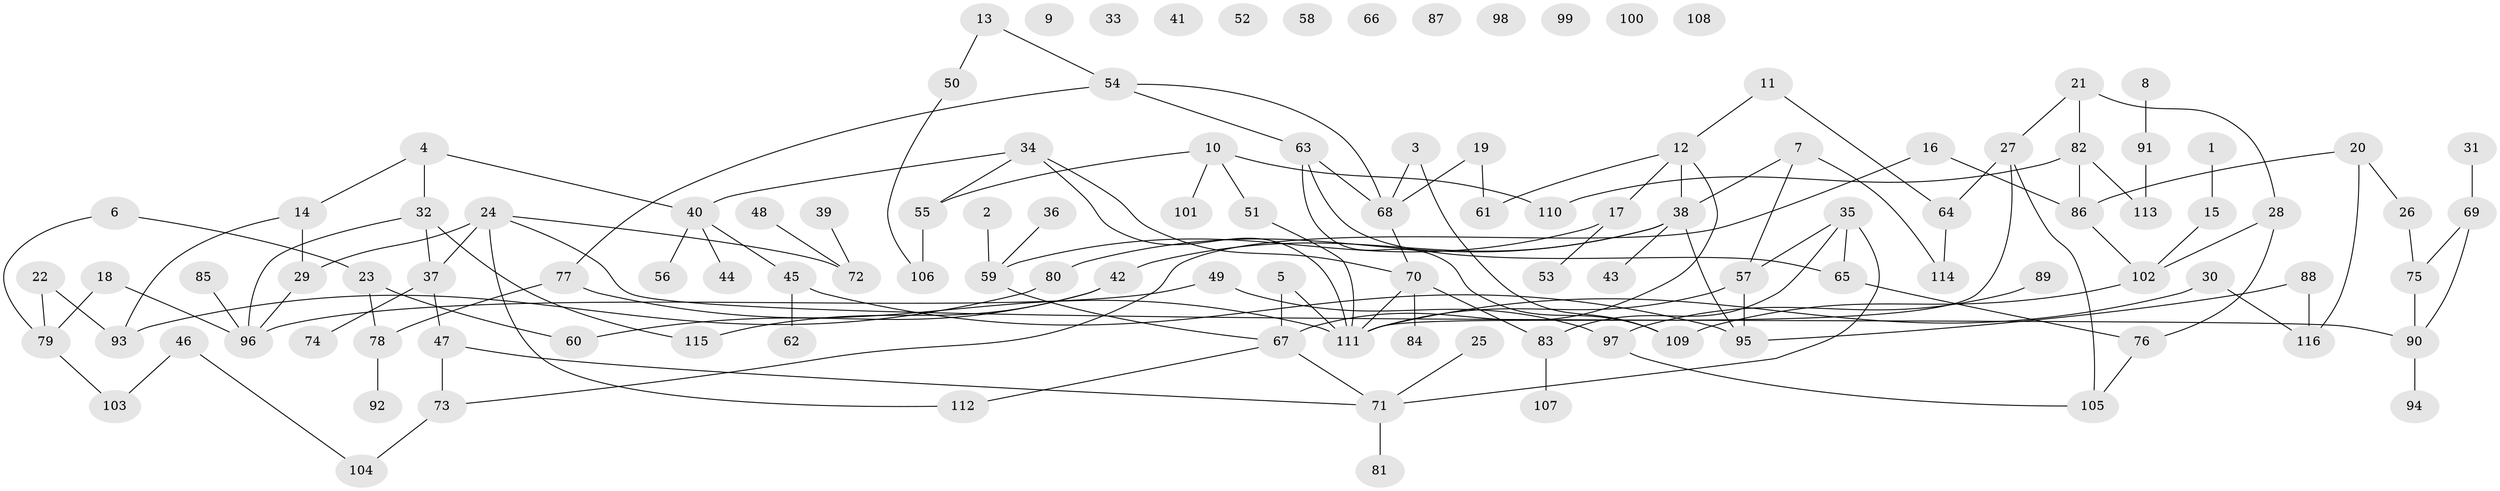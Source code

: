 // coarse degree distribution, {1: 0.2413793103448276, 2: 0.1896551724137931, 0: 0.1896551724137931, 4: 0.15517241379310345, 5: 0.05172413793103448, 7: 0.05172413793103448, 3: 0.06896551724137931, 6: 0.034482758620689655, 8: 0.017241379310344827}
// Generated by graph-tools (version 1.1) at 2025/42/03/04/25 21:42:45]
// undirected, 116 vertices, 141 edges
graph export_dot {
graph [start="1"]
  node [color=gray90,style=filled];
  1;
  2;
  3;
  4;
  5;
  6;
  7;
  8;
  9;
  10;
  11;
  12;
  13;
  14;
  15;
  16;
  17;
  18;
  19;
  20;
  21;
  22;
  23;
  24;
  25;
  26;
  27;
  28;
  29;
  30;
  31;
  32;
  33;
  34;
  35;
  36;
  37;
  38;
  39;
  40;
  41;
  42;
  43;
  44;
  45;
  46;
  47;
  48;
  49;
  50;
  51;
  52;
  53;
  54;
  55;
  56;
  57;
  58;
  59;
  60;
  61;
  62;
  63;
  64;
  65;
  66;
  67;
  68;
  69;
  70;
  71;
  72;
  73;
  74;
  75;
  76;
  77;
  78;
  79;
  80;
  81;
  82;
  83;
  84;
  85;
  86;
  87;
  88;
  89;
  90;
  91;
  92;
  93;
  94;
  95;
  96;
  97;
  98;
  99;
  100;
  101;
  102;
  103;
  104;
  105;
  106;
  107;
  108;
  109;
  110;
  111;
  112;
  113;
  114;
  115;
  116;
  1 -- 15;
  2 -- 59;
  3 -- 68;
  3 -- 109;
  4 -- 14;
  4 -- 32;
  4 -- 40;
  5 -- 67;
  5 -- 111;
  6 -- 23;
  6 -- 79;
  7 -- 38;
  7 -- 57;
  7 -- 114;
  8 -- 91;
  10 -- 51;
  10 -- 55;
  10 -- 101;
  10 -- 110;
  11 -- 12;
  11 -- 64;
  12 -- 17;
  12 -- 38;
  12 -- 61;
  12 -- 67;
  13 -- 50;
  13 -- 54;
  14 -- 29;
  14 -- 93;
  15 -- 102;
  16 -- 73;
  16 -- 86;
  17 -- 53;
  17 -- 59;
  18 -- 79;
  18 -- 96;
  19 -- 61;
  19 -- 68;
  20 -- 26;
  20 -- 86;
  20 -- 116;
  21 -- 27;
  21 -- 28;
  21 -- 82;
  22 -- 79;
  22 -- 93;
  23 -- 60;
  23 -- 78;
  24 -- 29;
  24 -- 37;
  24 -- 72;
  24 -- 90;
  24 -- 112;
  25 -- 71;
  26 -- 75;
  27 -- 64;
  27 -- 105;
  27 -- 111;
  28 -- 76;
  28 -- 102;
  29 -- 96;
  30 -- 111;
  30 -- 116;
  31 -- 69;
  32 -- 37;
  32 -- 96;
  32 -- 115;
  34 -- 40;
  34 -- 55;
  34 -- 70;
  34 -- 111;
  35 -- 57;
  35 -- 65;
  35 -- 71;
  35 -- 83;
  36 -- 59;
  37 -- 47;
  37 -- 74;
  38 -- 42;
  38 -- 43;
  38 -- 80;
  38 -- 95;
  39 -- 72;
  40 -- 44;
  40 -- 45;
  40 -- 56;
  42 -- 60;
  42 -- 115;
  45 -- 62;
  45 -- 95;
  46 -- 103;
  46 -- 104;
  47 -- 71;
  47 -- 73;
  48 -- 72;
  49 -- 96;
  49 -- 97;
  50 -- 106;
  51 -- 111;
  54 -- 63;
  54 -- 68;
  54 -- 77;
  55 -- 106;
  57 -- 95;
  57 -- 111;
  59 -- 67;
  63 -- 65;
  63 -- 68;
  63 -- 109;
  64 -- 114;
  65 -- 76;
  67 -- 71;
  67 -- 112;
  68 -- 70;
  69 -- 75;
  69 -- 90;
  70 -- 83;
  70 -- 84;
  70 -- 111;
  71 -- 81;
  73 -- 104;
  75 -- 90;
  76 -- 105;
  77 -- 78;
  77 -- 111;
  78 -- 92;
  79 -- 103;
  80 -- 93;
  82 -- 86;
  82 -- 110;
  82 -- 113;
  83 -- 107;
  85 -- 96;
  86 -- 102;
  88 -- 95;
  88 -- 116;
  89 -- 97;
  90 -- 94;
  91 -- 113;
  97 -- 105;
  102 -- 109;
}
